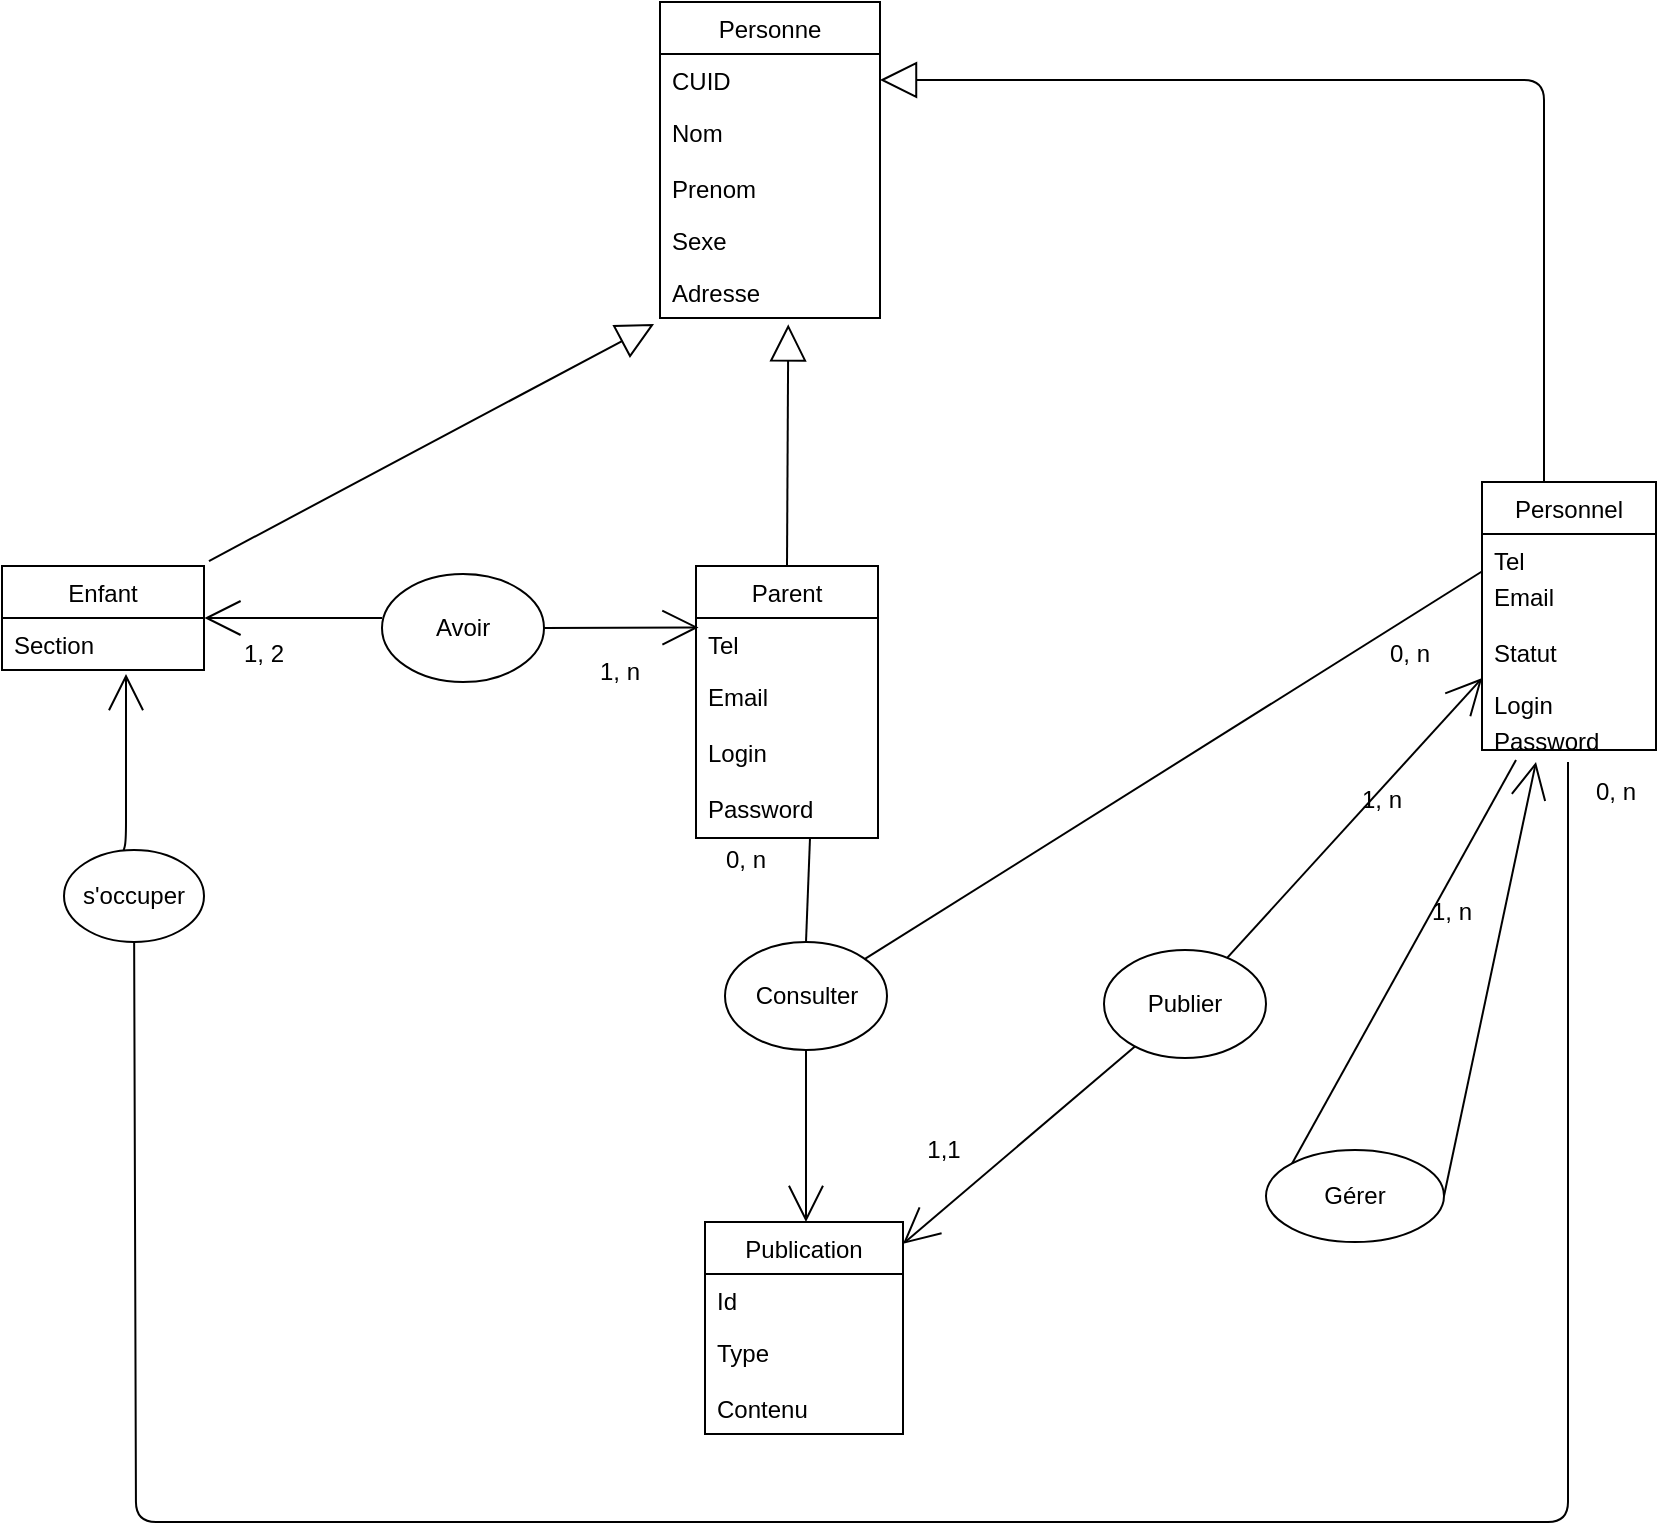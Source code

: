 <mxfile version="11.0.5" type="device"><diagram id="I5G2vbzSfZlWqCgW35QV" name="Page-1"><mxGraphModel dx="1695" dy="435" grid="1" gridSize="10" guides="1" tooltips="1" connect="1" arrows="1" fold="1" page="1" pageScale="1" pageWidth="827" pageHeight="1169" math="0" shadow="0"><root><mxCell id="0"/><mxCell id="1" parent="0"/><object label="" id="R6SUJjF2rxkOwqrJ_DOn-99"><mxCell style="group" parent="1" vertex="1" connectable="0"><mxGeometry x="-1" y="2" width="827" height="760" as="geometry"/></mxCell></object><mxCell id="R6SUJjF2rxkOwqrJ_DOn-1" value="Personne" style="swimlane;fontStyle=0;childLayout=stackLayout;horizontal=1;startSize=26;fillColor=none;horizontalStack=0;resizeParent=1;resizeParentMax=0;resizeLast=0;collapsible=1;marginBottom=0;" parent="R6SUJjF2rxkOwqrJ_DOn-99" vertex="1"><mxGeometry x="329" width="110" height="158" as="geometry"><mxRectangle x="20" y="20" width="80" height="26" as="alternateBounds"/></mxGeometry></mxCell><mxCell id="R6SUJjF2rxkOwqrJ_DOn-2" value="CUID" style="text;strokeColor=none;fillColor=none;align=left;verticalAlign=top;spacingLeft=4;spacingRight=4;overflow=hidden;rotatable=0;points=[[0,0.5],[1,0.5]];portConstraint=eastwest;" parent="R6SUJjF2rxkOwqrJ_DOn-1" vertex="1"><mxGeometry y="26" width="110" height="26" as="geometry"/></mxCell><mxCell id="R6SUJjF2rxkOwqrJ_DOn-3" value="Nom" style="text;strokeColor=none;fillColor=none;align=left;verticalAlign=top;spacingLeft=4;spacingRight=4;overflow=hidden;rotatable=0;points=[[0,0.5],[1,0.5]];portConstraint=eastwest;" parent="R6SUJjF2rxkOwqrJ_DOn-1" vertex="1"><mxGeometry y="52" width="110" height="28" as="geometry"/></mxCell><mxCell id="R6SUJjF2rxkOwqrJ_DOn-4" value="Prenom" style="text;strokeColor=none;fillColor=none;align=left;verticalAlign=top;spacingLeft=4;spacingRight=4;overflow=hidden;rotatable=0;points=[[0,0.5],[1,0.5]];portConstraint=eastwest;" parent="R6SUJjF2rxkOwqrJ_DOn-1" vertex="1"><mxGeometry y="80" width="110" height="26" as="geometry"/></mxCell><mxCell id="R6SUJjF2rxkOwqrJ_DOn-6" value="Sexe" style="text;strokeColor=none;fillColor=none;align=left;verticalAlign=top;spacingLeft=4;spacingRight=4;overflow=hidden;rotatable=0;points=[[0,0.5],[1,0.5]];portConstraint=eastwest;" parent="R6SUJjF2rxkOwqrJ_DOn-1" vertex="1"><mxGeometry y="106" width="110" height="26" as="geometry"/></mxCell><mxCell id="R6SUJjF2rxkOwqrJ_DOn-8" value="Adresse" style="text;strokeColor=none;fillColor=none;align=left;verticalAlign=top;spacingLeft=4;spacingRight=4;overflow=hidden;rotatable=0;points=[[0,0.5],[1,0.5]];portConstraint=eastwest;" parent="R6SUJjF2rxkOwqrJ_DOn-1" vertex="1"><mxGeometry y="132" width="110" height="26" as="geometry"/></mxCell><mxCell id="R6SUJjF2rxkOwqrJ_DOn-9" value="Parent" style="swimlane;fontStyle=0;childLayout=stackLayout;horizontal=1;startSize=26;fillColor=none;horizontalStack=0;resizeParent=1;resizeParentMax=0;resizeLast=0;collapsible=1;marginBottom=0;" parent="R6SUJjF2rxkOwqrJ_DOn-99" vertex="1"><mxGeometry x="347" y="282" width="91" height="136" as="geometry"><mxRectangle x="20" y="20" width="80" height="26" as="alternateBounds"/></mxGeometry></mxCell><mxCell id="R6SUJjF2rxkOwqrJ_DOn-10" value="Tel" style="text;strokeColor=none;fillColor=none;align=left;verticalAlign=top;spacingLeft=4;spacingRight=4;overflow=hidden;rotatable=0;points=[[0,0.5],[1,0.5]];portConstraint=eastwest;" parent="R6SUJjF2rxkOwqrJ_DOn-9" vertex="1"><mxGeometry y="26" width="91" height="26" as="geometry"/></mxCell><mxCell id="R6SUJjF2rxkOwqrJ_DOn-11" value="Email" style="text;strokeColor=none;fillColor=none;align=left;verticalAlign=top;spacingLeft=4;spacingRight=4;overflow=hidden;rotatable=0;points=[[0,0.5],[1,0.5]];portConstraint=eastwest;" parent="R6SUJjF2rxkOwqrJ_DOn-9" vertex="1"><mxGeometry y="52" width="91" height="28" as="geometry"/></mxCell><mxCell id="z5Ux2COpdd8z8GDWtRDz-3" value="Login" style="text;strokeColor=none;fillColor=none;align=left;verticalAlign=top;spacingLeft=4;spacingRight=4;overflow=hidden;rotatable=0;points=[[0,0.5],[1,0.5]];portConstraint=eastwest;" vertex="1" parent="R6SUJjF2rxkOwqrJ_DOn-9"><mxGeometry y="80" width="91" height="28" as="geometry"/></mxCell><mxCell id="z5Ux2COpdd8z8GDWtRDz-4" value="Password" style="text;strokeColor=none;fillColor=none;align=left;verticalAlign=top;spacingLeft=4;spacingRight=4;overflow=hidden;rotatable=0;points=[[0,0.5],[1,0.5]];portConstraint=eastwest;" vertex="1" parent="R6SUJjF2rxkOwqrJ_DOn-9"><mxGeometry y="108" width="91" height="28" as="geometry"/></mxCell><mxCell id="R6SUJjF2rxkOwqrJ_DOn-15" value="Personnel" style="swimlane;fontStyle=0;childLayout=stackLayout;horizontal=1;startSize=26;fillColor=none;horizontalStack=0;resizeParent=1;resizeParentMax=0;resizeLast=0;collapsible=1;marginBottom=0;" parent="R6SUJjF2rxkOwqrJ_DOn-99" vertex="1"><mxGeometry x="740" y="240" width="87" height="134" as="geometry"><mxRectangle x="20" y="20" width="80" height="26" as="alternateBounds"/></mxGeometry></mxCell><mxCell id="R6SUJjF2rxkOwqrJ_DOn-16" value="Tel" style="text;strokeColor=none;fillColor=none;align=left;verticalAlign=top;spacingLeft=4;spacingRight=4;overflow=hidden;rotatable=0;points=[[0,0.5],[1,0.5]];portConstraint=eastwest;" parent="R6SUJjF2rxkOwqrJ_DOn-15" vertex="1"><mxGeometry y="26" width="87" height="18" as="geometry"/></mxCell><mxCell id="R6SUJjF2rxkOwqrJ_DOn-17" value="Email" style="text;strokeColor=none;fillColor=none;align=left;verticalAlign=top;spacingLeft=4;spacingRight=4;overflow=hidden;rotatable=0;points=[[0,0.5],[1,0.5]];portConstraint=eastwest;" parent="R6SUJjF2rxkOwqrJ_DOn-15" vertex="1"><mxGeometry y="44" width="87" height="28" as="geometry"/></mxCell><mxCell id="R6SUJjF2rxkOwqrJ_DOn-18" value="Statut" style="text;strokeColor=none;fillColor=none;align=left;verticalAlign=top;spacingLeft=4;spacingRight=4;overflow=hidden;rotatable=0;points=[[0,0.5],[1,0.5]];portConstraint=eastwest;" parent="R6SUJjF2rxkOwqrJ_DOn-15" vertex="1"><mxGeometry y="72" width="87" height="26" as="geometry"/></mxCell><mxCell id="z5Ux2COpdd8z8GDWtRDz-1" value="Login" style="text;strokeColor=none;fillColor=none;align=left;verticalAlign=top;spacingLeft=4;spacingRight=4;overflow=hidden;rotatable=0;points=[[0,0.5],[1,0.5]];portConstraint=eastwest;" vertex="1" parent="R6SUJjF2rxkOwqrJ_DOn-15"><mxGeometry y="98" width="87" height="18" as="geometry"/></mxCell><mxCell id="z5Ux2COpdd8z8GDWtRDz-2" value="Password&#10;" style="text;strokeColor=none;fillColor=none;align=left;verticalAlign=top;spacingLeft=4;spacingRight=4;overflow=hidden;rotatable=0;points=[[0,0.5],[1,0.5]];portConstraint=eastwest;" vertex="1" parent="R6SUJjF2rxkOwqrJ_DOn-15"><mxGeometry y="116" width="87" height="18" as="geometry"/></mxCell><mxCell id="R6SUJjF2rxkOwqrJ_DOn-21" value="Enfant" style="swimlane;fontStyle=0;childLayout=stackLayout;horizontal=1;startSize=26;fillColor=none;horizontalStack=0;resizeParent=1;resizeParentMax=0;resizeLast=0;collapsible=1;marginBottom=0;" parent="R6SUJjF2rxkOwqrJ_DOn-99" vertex="1"><mxGeometry y="282" width="101" height="52" as="geometry"><mxRectangle x="20" y="20" width="80" height="26" as="alternateBounds"/></mxGeometry></mxCell><mxCell id="R6SUJjF2rxkOwqrJ_DOn-22" value="Section" style="text;strokeColor=none;fillColor=none;align=left;verticalAlign=top;spacingLeft=4;spacingRight=4;overflow=hidden;rotatable=0;points=[[0,0.5],[1,0.5]];portConstraint=eastwest;" parent="R6SUJjF2rxkOwqrJ_DOn-21" vertex="1"><mxGeometry y="26" width="101" height="26" as="geometry"/></mxCell><mxCell id="R6SUJjF2rxkOwqrJ_DOn-27" value="Publication" style="swimlane;fontStyle=0;childLayout=stackLayout;horizontal=1;startSize=26;fillColor=none;horizontalStack=0;resizeParent=1;resizeParentMax=0;resizeLast=0;collapsible=1;marginBottom=0;" parent="R6SUJjF2rxkOwqrJ_DOn-99" vertex="1"><mxGeometry x="351.5" y="610" width="99" height="106" as="geometry"><mxRectangle x="20" y="20" width="80" height="26" as="alternateBounds"/></mxGeometry></mxCell><mxCell id="R6SUJjF2rxkOwqrJ_DOn-28" value="Id" style="text;strokeColor=none;fillColor=none;align=left;verticalAlign=top;spacingLeft=4;spacingRight=4;overflow=hidden;rotatable=0;points=[[0,0.5],[1,0.5]];portConstraint=eastwest;" parent="R6SUJjF2rxkOwqrJ_DOn-27" vertex="1"><mxGeometry y="26" width="99" height="26" as="geometry"/></mxCell><mxCell id="R6SUJjF2rxkOwqrJ_DOn-29" value="Type" style="text;strokeColor=none;fillColor=none;align=left;verticalAlign=top;spacingLeft=4;spacingRight=4;overflow=hidden;rotatable=0;points=[[0,0.5],[1,0.5]];portConstraint=eastwest;" parent="R6SUJjF2rxkOwqrJ_DOn-27" vertex="1"><mxGeometry y="52" width="99" height="28" as="geometry"/></mxCell><mxCell id="R6SUJjF2rxkOwqrJ_DOn-30" value="Contenu" style="text;strokeColor=none;fillColor=none;align=left;verticalAlign=top;spacingLeft=4;spacingRight=4;overflow=hidden;rotatable=0;points=[[0,0.5],[1,0.5]];portConstraint=eastwest;" parent="R6SUJjF2rxkOwqrJ_DOn-27" vertex="1"><mxGeometry y="80" width="99" height="26" as="geometry"/></mxCell><mxCell id="R6SUJjF2rxkOwqrJ_DOn-60" style="edgeStyle=none;orthogonalLoop=1;jettySize=auto;html=1;entryX=1.002;entryY=0;entryDx=0;entryDy=0;entryPerimeter=0;endArrow=open;endFill=0;endSize=16;" parent="R6SUJjF2rxkOwqrJ_DOn-99" target="R6SUJjF2rxkOwqrJ_DOn-22" edge="1"><mxGeometry relative="1" as="geometry"><mxPoint x="190" y="308" as="sourcePoint"/></mxGeometry></mxCell><mxCell id="R6SUJjF2rxkOwqrJ_DOn-61" style="edgeStyle=none;orthogonalLoop=1;jettySize=auto;html=1;entryX=0.014;entryY=0.181;entryDx=0;entryDy=0;entryPerimeter=0;endArrow=open;endFill=0;endSize=16;" parent="R6SUJjF2rxkOwqrJ_DOn-99" source="R6SUJjF2rxkOwqrJ_DOn-33" target="R6SUJjF2rxkOwqrJ_DOn-10" edge="1"><mxGeometry relative="1" as="geometry"/></mxCell><mxCell id="R6SUJjF2rxkOwqrJ_DOn-33" value="Avoir" style="ellipse;whiteSpace=wrap;html=1;" parent="R6SUJjF2rxkOwqrJ_DOn-99" vertex="1"><mxGeometry x="190" y="286" width="81" height="54" as="geometry"/></mxCell><mxCell id="R6SUJjF2rxkOwqrJ_DOn-58" style="edgeStyle=none;orthogonalLoop=1;jettySize=auto;html=1;endArrow=open;endFill=0;endSize=16;" parent="R6SUJjF2rxkOwqrJ_DOn-99" edge="1"><mxGeometry relative="1" as="geometry"><mxPoint x="60.666" y="424.716" as="sourcePoint"/><mxPoint x="62" y="336" as="targetPoint"/><Array as="points"><mxPoint x="62" y="420"/></Array></mxGeometry></mxCell><mxCell id="R6SUJjF2rxkOwqrJ_DOn-34" value="s'occuper" style="ellipse;whiteSpace=wrap;html=1;" parent="R6SUJjF2rxkOwqrJ_DOn-99" vertex="1"><mxGeometry x="31" y="424" width="70" height="46" as="geometry"/></mxCell><mxCell id="R6SUJjF2rxkOwqrJ_DOn-53" value="" style="edgeStyle=none;orthogonalLoop=1;jettySize=auto;html=1;endArrow=open;endFill=0;endSize=16;entryX=0.51;entryY=0;entryDx=0;entryDy=0;entryPerimeter=0;" parent="R6SUJjF2rxkOwqrJ_DOn-99" source="R6SUJjF2rxkOwqrJ_DOn-35" target="R6SUJjF2rxkOwqrJ_DOn-27" edge="1"><mxGeometry relative="1" as="geometry"><mxPoint x="402" y="604" as="targetPoint"/></mxGeometry></mxCell><mxCell id="R6SUJjF2rxkOwqrJ_DOn-35" value="Consulter" style="ellipse;whiteSpace=wrap;html=1;" parent="R6SUJjF2rxkOwqrJ_DOn-99" vertex="1"><mxGeometry x="361.5" y="470" width="81" height="54" as="geometry"/></mxCell><mxCell id="R6SUJjF2rxkOwqrJ_DOn-45" value="" style="endArrow=block;endFill=0;html=1;endSize=16;exitX=0.975;exitY=-0.048;exitDx=0;exitDy=0;exitPerimeter=0;" parent="R6SUJjF2rxkOwqrJ_DOn-99" edge="1"><mxGeometry width="160" relative="1" as="geometry"><mxPoint x="103.475" y="279.504" as="sourcePoint"/><mxPoint x="326" y="161" as="targetPoint"/><Array as="points"/></mxGeometry></mxCell><mxCell id="R6SUJjF2rxkOwqrJ_DOn-48" value="" style="endArrow=block;endFill=0;html=1;endSize=16;entryX=0.374;entryY=1.122;entryDx=0;entryDy=0;entryPerimeter=0;exitX=0.5;exitY=0;exitDx=0;exitDy=0;" parent="R6SUJjF2rxkOwqrJ_DOn-99" source="R6SUJjF2rxkOwqrJ_DOn-9" edge="1"><mxGeometry width="160" relative="1" as="geometry"><mxPoint x="394" y="270" as="sourcePoint"/><mxPoint x="393.14" y="161.172" as="targetPoint"/><Array as="points"/></mxGeometry></mxCell><mxCell id="R6SUJjF2rxkOwqrJ_DOn-50" value="" style="endArrow=block;endFill=0;html=1;endSize=16;entryX=1;entryY=0.5;entryDx=0;entryDy=0;" parent="R6SUJjF2rxkOwqrJ_DOn-99" target="R6SUJjF2rxkOwqrJ_DOn-2" edge="1"><mxGeometry width="160" relative="1" as="geometry"><mxPoint x="771" y="240" as="sourcePoint"/><mxPoint x="441" y="162" as="targetPoint"/><Array as="points"><mxPoint x="771" y="39"/></Array></mxGeometry></mxCell><mxCell id="R6SUJjF2rxkOwqrJ_DOn-56" style="edgeStyle=none;orthogonalLoop=1;jettySize=auto;html=1;endArrow=open;endFill=0;endSize=16;" parent="R6SUJjF2rxkOwqrJ_DOn-99" source="R6SUJjF2rxkOwqrJ_DOn-51" target="R6SUJjF2rxkOwqrJ_DOn-27" edge="1"><mxGeometry relative="1" as="geometry"/></mxCell><mxCell id="R6SUJjF2rxkOwqrJ_DOn-57" style="edgeStyle=none;orthogonalLoop=1;jettySize=auto;html=1;entryX=0.001;entryY=1.002;entryDx=0;entryDy=0;entryPerimeter=0;endArrow=open;endFill=0;endSize=16;" parent="R6SUJjF2rxkOwqrJ_DOn-99" source="R6SUJjF2rxkOwqrJ_DOn-51" target="R6SUJjF2rxkOwqrJ_DOn-18" edge="1"><mxGeometry relative="1" as="geometry"/></mxCell><mxCell id="R6SUJjF2rxkOwqrJ_DOn-51" value="Publier" style="ellipse;whiteSpace=wrap;html=1;" parent="R6SUJjF2rxkOwqrJ_DOn-99" vertex="1"><mxGeometry x="551" y="474" width="81" height="54" as="geometry"/></mxCell><mxCell id="R6SUJjF2rxkOwqrJ_DOn-59" style="edgeStyle=none;orthogonalLoop=1;jettySize=auto;html=1;endArrow=none;endFill=0;endSize=16;" parent="R6SUJjF2rxkOwqrJ_DOn-99" target="R6SUJjF2rxkOwqrJ_DOn-34" edge="1"><mxGeometry relative="1" as="geometry"><Array as="points"><mxPoint x="783" y="760"/><mxPoint x="67" y="760"/></Array><mxPoint x="783" y="380" as="sourcePoint"/></mxGeometry></mxCell><mxCell id="R6SUJjF2rxkOwqrJ_DOn-62" style="edgeStyle=none;orthogonalLoop=1;jettySize=auto;html=1;exitX=0;exitY=0.5;exitDx=0;exitDy=0;endArrow=block;endFill=0;endSize=16;" parent="R6SUJjF2rxkOwqrJ_DOn-99" source="R6SUJjF2rxkOwqrJ_DOn-34" target="R6SUJjF2rxkOwqrJ_DOn-34" edge="1"><mxGeometry relative="1" as="geometry"/></mxCell><mxCell id="R6SUJjF2rxkOwqrJ_DOn-80" value="" style="endArrow=none;html=1;exitX=0.5;exitY=0;exitDx=0;exitDy=0;" parent="R6SUJjF2rxkOwqrJ_DOn-99" source="R6SUJjF2rxkOwqrJ_DOn-35" edge="1"><mxGeometry width="50" height="50" relative="1" as="geometry"><mxPoint x="1" y="890" as="sourcePoint"/><mxPoint x="404" y="418" as="targetPoint"/></mxGeometry></mxCell><mxCell id="R6SUJjF2rxkOwqrJ_DOn-81" value="0, n" style="text;html=1;strokeColor=none;fillColor=none;align=center;verticalAlign=middle;whiteSpace=wrap;rounded=0;" parent="R6SUJjF2rxkOwqrJ_DOn-99" vertex="1"><mxGeometry x="351.5" y="419" width="40" height="20" as="geometry"/></mxCell><mxCell id="R6SUJjF2rxkOwqrJ_DOn-82" value="1,1" style="text;html=1;strokeColor=none;fillColor=none;align=center;verticalAlign=middle;whiteSpace=wrap;rounded=0;" parent="R6SUJjF2rxkOwqrJ_DOn-99" vertex="1"><mxGeometry x="450.5" y="563.5" width="40" height="20" as="geometry"/></mxCell><mxCell id="R6SUJjF2rxkOwqrJ_DOn-83" value="0, n" style="text;html=1;strokeColor=none;fillColor=none;align=center;verticalAlign=middle;whiteSpace=wrap;rounded=0;" parent="R6SUJjF2rxkOwqrJ_DOn-99" vertex="1"><mxGeometry x="684" y="316" width="40" height="20" as="geometry"/></mxCell><mxCell id="R6SUJjF2rxkOwqrJ_DOn-86" value="1, n" style="text;html=1;strokeColor=none;fillColor=none;align=center;verticalAlign=middle;whiteSpace=wrap;rounded=0;" parent="R6SUJjF2rxkOwqrJ_DOn-99" vertex="1"><mxGeometry x="289" y="325" width="40" height="20" as="geometry"/></mxCell><mxCell id="R6SUJjF2rxkOwqrJ_DOn-87" value="1, 2" style="text;html=1;strokeColor=none;fillColor=none;align=center;verticalAlign=middle;whiteSpace=wrap;rounded=0;" parent="R6SUJjF2rxkOwqrJ_DOn-99" vertex="1"><mxGeometry x="111" y="316" width="40" height="20" as="geometry"/></mxCell><mxCell id="R6SUJjF2rxkOwqrJ_DOn-88" value="0, n" style="text;html=1;strokeColor=none;fillColor=none;align=center;verticalAlign=middle;whiteSpace=wrap;rounded=0;" parent="R6SUJjF2rxkOwqrJ_DOn-99" vertex="1"><mxGeometry x="787" y="385" width="40" height="20" as="geometry"/></mxCell><mxCell id="R6SUJjF2rxkOwqrJ_DOn-89" style="edgeStyle=none;orthogonalLoop=1;jettySize=auto;html=1;startArrow=none;startFill=0;endArrow=none;endFill=0;exitX=-0.003;exitY=1.048;exitDx=0;exitDy=0;exitPerimeter=0;" parent="R6SUJjF2rxkOwqrJ_DOn-99" source="R6SUJjF2rxkOwqrJ_DOn-16" target="R6SUJjF2rxkOwqrJ_DOn-35" edge="1"><mxGeometry relative="1" as="geometry"><mxPoint x="731" y="319" as="sourcePoint"/></mxGeometry></mxCell><mxCell id="R6SUJjF2rxkOwqrJ_DOn-91" value="1, n" style="text;html=1;strokeColor=none;fillColor=none;align=center;verticalAlign=middle;whiteSpace=wrap;rounded=0;" parent="R6SUJjF2rxkOwqrJ_DOn-99" vertex="1"><mxGeometry x="670" y="389" width="40" height="20" as="geometry"/></mxCell><mxCell id="R6SUJjF2rxkOwqrJ_DOn-93" value="Gérer" style="ellipse;whiteSpace=wrap;html=1;" parent="R6SUJjF2rxkOwqrJ_DOn-99" vertex="1"><mxGeometry x="632" y="574" width="89" height="46" as="geometry"/></mxCell><mxCell id="R6SUJjF2rxkOwqrJ_DOn-96" style="edgeStyle=none;orthogonalLoop=1;jettySize=auto;html=1;endArrow=open;endFill=0;endSize=16;exitX=1;exitY=0.5;exitDx=0;exitDy=0;" parent="R6SUJjF2rxkOwqrJ_DOn-99" source="R6SUJjF2rxkOwqrJ_DOn-93" edge="1"><mxGeometry relative="1" as="geometry"><mxPoint x="626.564" y="489.792" as="sourcePoint"/><mxPoint x="767" y="380" as="targetPoint"/></mxGeometry></mxCell><mxCell id="R6SUJjF2rxkOwqrJ_DOn-97" style="edgeStyle=none;orthogonalLoop=1;jettySize=auto;html=1;endArrow=none;endFill=0;endSize=16;entryX=0;entryY=0;entryDx=0;entryDy=0;exitX=0;exitY=0;exitDx=0;exitDy=0;" parent="R6SUJjF2rxkOwqrJ_DOn-99" source="R6SUJjF2rxkOwqrJ_DOn-93" edge="1"><mxGeometry relative="1" as="geometry"><mxPoint x="611" y="523.906" as="sourcePoint"/><mxPoint x="757" y="379" as="targetPoint"/></mxGeometry></mxCell><mxCell id="R6SUJjF2rxkOwqrJ_DOn-98" value="1, n" style="text;html=1;strokeColor=none;fillColor=none;align=center;verticalAlign=middle;whiteSpace=wrap;rounded=0;" parent="R6SUJjF2rxkOwqrJ_DOn-99" vertex="1"><mxGeometry x="705" y="445" width="40" height="20" as="geometry"/></mxCell></root></mxGraphModel></diagram></mxfile>